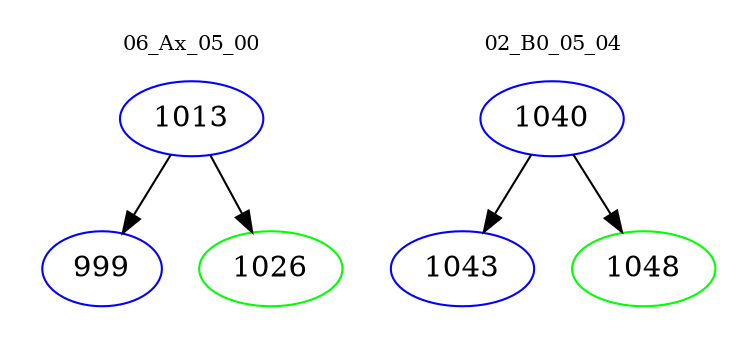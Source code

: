 digraph{
subgraph cluster_0 {
color = white
label = "06_Ax_05_00";
fontsize=10;
T0_1013 [label="1013", color="blue"]
T0_1013 -> T0_999 [color="black"]
T0_999 [label="999", color="blue"]
T0_1013 -> T0_1026 [color="black"]
T0_1026 [label="1026", color="green"]
}
subgraph cluster_1 {
color = white
label = "02_B0_05_04";
fontsize=10;
T1_1040 [label="1040", color="blue"]
T1_1040 -> T1_1043 [color="black"]
T1_1043 [label="1043", color="blue"]
T1_1040 -> T1_1048 [color="black"]
T1_1048 [label="1048", color="green"]
}
}
